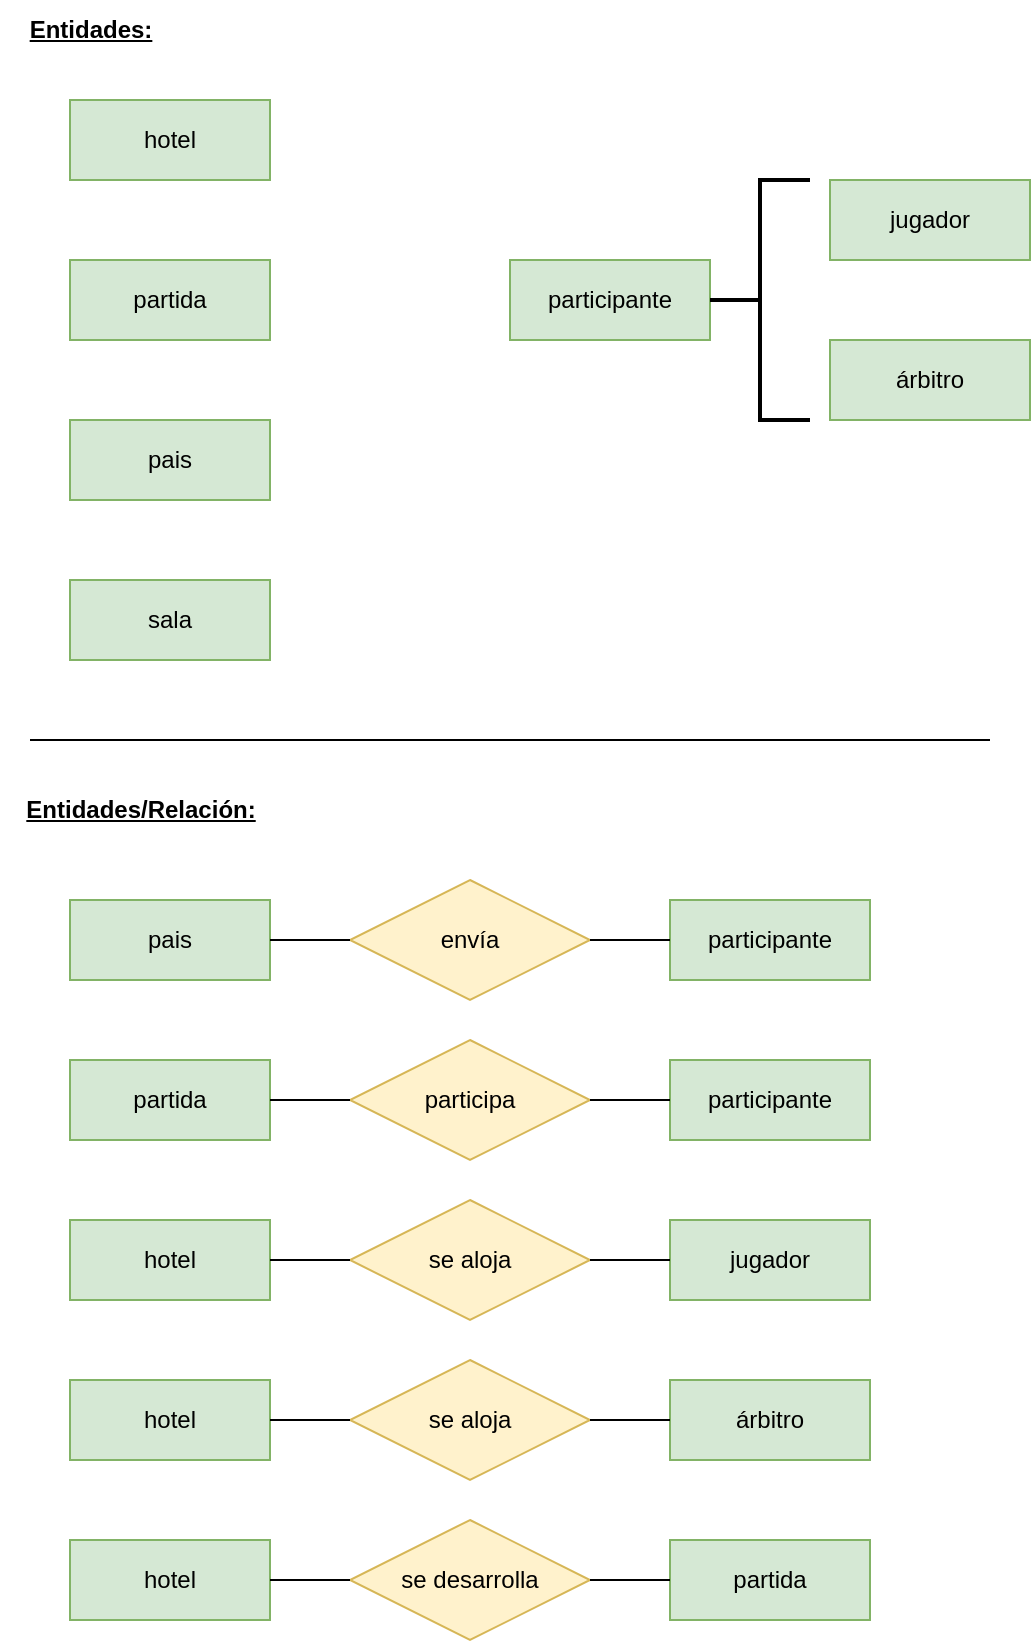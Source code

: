 <mxfile version="20.5.1" type="github" pages="3">
  <diagram id="y5XUfal_WWfr_NfrERLB" name="Paso 1">
    <mxGraphModel dx="1422" dy="771" grid="1" gridSize="10" guides="1" tooltips="1" connect="1" arrows="1" fold="1" page="1" pageScale="1" pageWidth="827" pageHeight="1169" math="0" shadow="0">
      <root>
        <mxCell id="0" />
        <mxCell id="1" parent="0" />
        <mxCell id="mf_rUM0DfAvlbjwJOTAf-2" value="jugador" style="whiteSpace=wrap;html=1;align=center;fillColor=#d5e8d4;strokeColor=#82b366;" parent="1" vertex="1">
          <mxGeometry x="480" y="480" width="100" height="40" as="geometry" />
        </mxCell>
        <mxCell id="mf_rUM0DfAvlbjwJOTAf-3" value="árbitro" style="whiteSpace=wrap;html=1;align=center;fillColor=#d5e8d4;strokeColor=#82b366;" parent="1" vertex="1">
          <mxGeometry x="480" y="560" width="100" height="40" as="geometry" />
        </mxCell>
        <mxCell id="mf_rUM0DfAvlbjwJOTAf-4" value="participante" style="whiteSpace=wrap;html=1;align=center;fillColor=#d5e8d4;strokeColor=#82b366;" parent="1" vertex="1">
          <mxGeometry x="320" y="520" width="100" height="40" as="geometry" />
        </mxCell>
        <mxCell id="mf_rUM0DfAvlbjwJOTAf-6" value="pais" style="whiteSpace=wrap;html=1;align=center;fillColor=#d5e8d4;strokeColor=#82b366;" parent="1" vertex="1">
          <mxGeometry x="100" y="600" width="100" height="40" as="geometry" />
        </mxCell>
        <mxCell id="mf_rUM0DfAvlbjwJOTAf-7" value="partida" style="whiteSpace=wrap;html=1;align=center;fillColor=#d5e8d4;strokeColor=#82b366;" parent="1" vertex="1">
          <mxGeometry x="100" y="520" width="100" height="40" as="geometry" />
        </mxCell>
        <mxCell id="mf_rUM0DfAvlbjwJOTAf-8" value="hotel" style="whiteSpace=wrap;html=1;align=center;fillColor=#d5e8d4;strokeColor=#82b366;" parent="1" vertex="1">
          <mxGeometry x="100" y="440" width="100" height="40" as="geometry" />
        </mxCell>
        <mxCell id="mf_rUM0DfAvlbjwJOTAf-16" value="participante" style="whiteSpace=wrap;html=1;align=center;fillColor=#d5e8d4;strokeColor=#82b366;" parent="1" vertex="1">
          <mxGeometry x="400" y="840" width="100" height="40" as="geometry" />
        </mxCell>
        <mxCell id="mf_rUM0DfAvlbjwJOTAf-17" value="envía" style="shape=rhombus;perimeter=rhombusPerimeter;whiteSpace=wrap;html=1;align=center;fillColor=#fff2cc;strokeColor=#d6b656;" parent="1" vertex="1">
          <mxGeometry x="240" y="830" width="120" height="60" as="geometry" />
        </mxCell>
        <mxCell id="mf_rUM0DfAvlbjwJOTAf-18" value="pais" style="whiteSpace=wrap;html=1;align=center;fillColor=#d5e8d4;strokeColor=#82b366;" parent="1" vertex="1">
          <mxGeometry x="100" y="840" width="100" height="40" as="geometry" />
        </mxCell>
        <mxCell id="mf_rUM0DfAvlbjwJOTAf-19" value="partida" style="whiteSpace=wrap;html=1;align=center;fillColor=#d5e8d4;strokeColor=#82b366;" parent="1" vertex="1">
          <mxGeometry x="100" y="920" width="100" height="40" as="geometry" />
        </mxCell>
        <mxCell id="mf_rUM0DfAvlbjwJOTAf-20" value="hotel" style="whiteSpace=wrap;html=1;align=center;fillColor=#d5e8d4;strokeColor=#82b366;" parent="1" vertex="1">
          <mxGeometry x="100" y="1000" width="100" height="40" as="geometry" />
        </mxCell>
        <mxCell id="mf_rUM0DfAvlbjwJOTAf-21" value="jugador" style="whiteSpace=wrap;html=1;align=center;fillColor=#d5e8d4;strokeColor=#82b366;" parent="1" vertex="1">
          <mxGeometry x="400" y="1000" width="100" height="40" as="geometry" />
        </mxCell>
        <mxCell id="mf_rUM0DfAvlbjwJOTAf-22" value="árbitro" style="whiteSpace=wrap;html=1;align=center;fillColor=#d5e8d4;strokeColor=#82b366;" parent="1" vertex="1">
          <mxGeometry x="400" y="1080" width="100" height="40" as="geometry" />
        </mxCell>
        <mxCell id="mf_rUM0DfAvlbjwJOTAf-23" value="hotel" style="whiteSpace=wrap;html=1;align=center;fillColor=#d5e8d4;strokeColor=#82b366;" parent="1" vertex="1">
          <mxGeometry x="100" y="1080" width="100" height="40" as="geometry" />
        </mxCell>
        <mxCell id="mf_rUM0DfAvlbjwJOTAf-24" value="se aloja" style="shape=rhombus;perimeter=rhombusPerimeter;whiteSpace=wrap;html=1;align=center;fillColor=#fff2cc;strokeColor=#d6b656;" parent="1" vertex="1">
          <mxGeometry x="240" y="990" width="120" height="60" as="geometry" />
        </mxCell>
        <mxCell id="mf_rUM0DfAvlbjwJOTAf-25" value="se aloja" style="shape=rhombus;perimeter=rhombusPerimeter;whiteSpace=wrap;html=1;align=center;fillColor=#fff2cc;strokeColor=#d6b656;" parent="1" vertex="1">
          <mxGeometry x="240" y="1070" width="120" height="60" as="geometry" />
        </mxCell>
        <mxCell id="mf_rUM0DfAvlbjwJOTAf-26" value="hotel" style="whiteSpace=wrap;html=1;align=center;fillColor=#d5e8d4;strokeColor=#82b366;" parent="1" vertex="1">
          <mxGeometry x="100" y="1160" width="100" height="40" as="geometry" />
        </mxCell>
        <mxCell id="mf_rUM0DfAvlbjwJOTAf-27" value="se desarrolla" style="shape=rhombus;perimeter=rhombusPerimeter;whiteSpace=wrap;html=1;align=center;fillColor=#fff2cc;strokeColor=#d6b656;" parent="1" vertex="1">
          <mxGeometry x="240" y="1150" width="120" height="60" as="geometry" />
        </mxCell>
        <mxCell id="mf_rUM0DfAvlbjwJOTAf-28" value="partida" style="whiteSpace=wrap;html=1;align=center;fillColor=#d5e8d4;strokeColor=#82b366;" parent="1" vertex="1">
          <mxGeometry x="400" y="1160" width="100" height="40" as="geometry" />
        </mxCell>
        <mxCell id="mf_rUM0DfAvlbjwJOTAf-29" value="sala" style="whiteSpace=wrap;html=1;align=center;fillColor=#d5e8d4;strokeColor=#82b366;" parent="1" vertex="1">
          <mxGeometry x="100" y="680" width="100" height="40" as="geometry" />
        </mxCell>
        <mxCell id="mf_rUM0DfAvlbjwJOTAf-30" value="" style="endArrow=none;html=1;rounded=0;" parent="1" edge="1">
          <mxGeometry relative="1" as="geometry">
            <mxPoint x="80" y="760" as="sourcePoint" />
            <mxPoint x="560" y="760" as="targetPoint" />
          </mxGeometry>
        </mxCell>
        <mxCell id="mf_rUM0DfAvlbjwJOTAf-31" value="Entidades/Relación:" style="text;html=1;align=center;verticalAlign=middle;resizable=0;points=[];autosize=1;strokeColor=none;fillColor=none;fontStyle=5" parent="1" vertex="1">
          <mxGeometry x="65" y="780" width="140" height="30" as="geometry" />
        </mxCell>
        <mxCell id="mf_rUM0DfAvlbjwJOTAf-33" value="Entidades:" style="text;html=1;align=center;verticalAlign=middle;resizable=0;points=[];autosize=1;strokeColor=none;fillColor=none;fontStyle=5" parent="1" vertex="1">
          <mxGeometry x="65" y="390" width="90" height="30" as="geometry" />
        </mxCell>
        <mxCell id="mf_rUM0DfAvlbjwJOTAf-34" value="participante" style="whiteSpace=wrap;html=1;align=center;fillColor=#d5e8d4;strokeColor=#82b366;" parent="1" vertex="1">
          <mxGeometry x="400" y="920" width="100" height="40" as="geometry" />
        </mxCell>
        <mxCell id="mf_rUM0DfAvlbjwJOTAf-35" value="participa" style="shape=rhombus;perimeter=rhombusPerimeter;whiteSpace=wrap;html=1;align=center;fillColor=#fff2cc;strokeColor=#d6b656;" parent="1" vertex="1">
          <mxGeometry x="240" y="910" width="120" height="60" as="geometry" />
        </mxCell>
        <mxCell id="bBIP0MnH46pjAkWKAPa2-1" value="" style="strokeWidth=2;html=1;shape=mxgraph.flowchart.annotation_2;align=left;labelPosition=right;pointerEvents=1;" parent="1" vertex="1">
          <mxGeometry x="420" y="480" width="50" height="120" as="geometry" />
        </mxCell>
        <mxCell id="VUbBB3fifzyqJYQHjIkV-1" value="" style="endArrow=none;html=1;rounded=0;exitX=1;exitY=0.5;exitDx=0;exitDy=0;entryX=0;entryY=0.5;entryDx=0;entryDy=0;" parent="1" source="mf_rUM0DfAvlbjwJOTAf-18" target="mf_rUM0DfAvlbjwJOTAf-17" edge="1">
          <mxGeometry relative="1" as="geometry">
            <mxPoint x="250" y="810" as="sourcePoint" />
            <mxPoint x="410" y="810" as="targetPoint" />
          </mxGeometry>
        </mxCell>
        <mxCell id="VUbBB3fifzyqJYQHjIkV-2" value="" style="endArrow=none;html=1;rounded=0;exitX=1;exitY=0.5;exitDx=0;exitDy=0;entryX=0;entryY=0.5;entryDx=0;entryDy=0;" parent="1" source="mf_rUM0DfAvlbjwJOTAf-17" target="mf_rUM0DfAvlbjwJOTAf-16" edge="1">
          <mxGeometry relative="1" as="geometry">
            <mxPoint x="360" y="820" as="sourcePoint" />
            <mxPoint x="520" y="820" as="targetPoint" />
          </mxGeometry>
        </mxCell>
        <mxCell id="VUbBB3fifzyqJYQHjIkV-3" value="" style="endArrow=none;html=1;rounded=0;exitX=1;exitY=0.5;exitDx=0;exitDy=0;entryX=0;entryY=0.5;entryDx=0;entryDy=0;" parent="1" source="mf_rUM0DfAvlbjwJOTAf-19" target="mf_rUM0DfAvlbjwJOTAf-35" edge="1">
          <mxGeometry relative="1" as="geometry">
            <mxPoint x="230" y="900" as="sourcePoint" />
            <mxPoint x="390" y="900" as="targetPoint" />
          </mxGeometry>
        </mxCell>
        <mxCell id="VUbBB3fifzyqJYQHjIkV-4" value="" style="endArrow=none;html=1;rounded=0;exitX=1;exitY=0.5;exitDx=0;exitDy=0;entryX=0;entryY=0.5;entryDx=0;entryDy=0;" parent="1" source="mf_rUM0DfAvlbjwJOTAf-35" target="mf_rUM0DfAvlbjwJOTAf-34" edge="1">
          <mxGeometry relative="1" as="geometry">
            <mxPoint x="360" y="910" as="sourcePoint" />
            <mxPoint x="520" y="910" as="targetPoint" />
          </mxGeometry>
        </mxCell>
        <mxCell id="VUbBB3fifzyqJYQHjIkV-5" value="" style="endArrow=none;html=1;rounded=0;exitX=1;exitY=0.5;exitDx=0;exitDy=0;entryX=0;entryY=0.5;entryDx=0;entryDy=0;" parent="1" source="mf_rUM0DfAvlbjwJOTAf-20" target="mf_rUM0DfAvlbjwJOTAf-24" edge="1">
          <mxGeometry relative="1" as="geometry">
            <mxPoint x="270" y="1000" as="sourcePoint" />
            <mxPoint x="430" y="1000" as="targetPoint" />
          </mxGeometry>
        </mxCell>
        <mxCell id="VUbBB3fifzyqJYQHjIkV-6" value="" style="endArrow=none;html=1;rounded=0;exitX=1;exitY=0.5;exitDx=0;exitDy=0;entryX=0;entryY=0.5;entryDx=0;entryDy=0;" parent="1" source="mf_rUM0DfAvlbjwJOTAf-24" target="mf_rUM0DfAvlbjwJOTAf-21" edge="1">
          <mxGeometry relative="1" as="geometry">
            <mxPoint x="370" y="970" as="sourcePoint" />
            <mxPoint x="530" y="970" as="targetPoint" />
          </mxGeometry>
        </mxCell>
        <mxCell id="VUbBB3fifzyqJYQHjIkV-7" value="" style="endArrow=none;html=1;rounded=0;exitX=1;exitY=0.5;exitDx=0;exitDy=0;entryX=0;entryY=0.5;entryDx=0;entryDy=0;" parent="1" source="mf_rUM0DfAvlbjwJOTAf-23" target="mf_rUM0DfAvlbjwJOTAf-25" edge="1">
          <mxGeometry relative="1" as="geometry">
            <mxPoint x="210" y="1060" as="sourcePoint" />
            <mxPoint x="370" y="1060" as="targetPoint" />
          </mxGeometry>
        </mxCell>
        <mxCell id="VUbBB3fifzyqJYQHjIkV-8" value="" style="endArrow=none;html=1;rounded=0;exitX=1;exitY=0.5;exitDx=0;exitDy=0;entryX=0;entryY=0.5;entryDx=0;entryDy=0;" parent="1" source="mf_rUM0DfAvlbjwJOTAf-25" target="mf_rUM0DfAvlbjwJOTAf-22" edge="1">
          <mxGeometry relative="1" as="geometry">
            <mxPoint x="370" y="1060" as="sourcePoint" />
            <mxPoint x="530" y="1060" as="targetPoint" />
          </mxGeometry>
        </mxCell>
        <mxCell id="VUbBB3fifzyqJYQHjIkV-9" value="" style="endArrow=none;html=1;rounded=0;exitX=1;exitY=0.5;exitDx=0;exitDy=0;entryX=0;entryY=0.5;entryDx=0;entryDy=0;" parent="1" source="mf_rUM0DfAvlbjwJOTAf-26" target="mf_rUM0DfAvlbjwJOTAf-27" edge="1">
          <mxGeometry relative="1" as="geometry">
            <mxPoint x="230" y="1150" as="sourcePoint" />
            <mxPoint x="390" y="1150" as="targetPoint" />
          </mxGeometry>
        </mxCell>
        <mxCell id="VUbBB3fifzyqJYQHjIkV-10" value="" style="endArrow=none;html=1;rounded=0;exitX=1;exitY=0.5;exitDx=0;exitDy=0;entryX=0;entryY=0.5;entryDx=0;entryDy=0;" parent="1" source="mf_rUM0DfAvlbjwJOTAf-27" target="mf_rUM0DfAvlbjwJOTAf-28" edge="1">
          <mxGeometry relative="1" as="geometry">
            <mxPoint x="390" y="1140" as="sourcePoint" />
            <mxPoint x="550" y="1140" as="targetPoint" />
          </mxGeometry>
        </mxCell>
      </root>
    </mxGraphModel>
  </diagram>
  <diagram name="Paso 2" id="uXtxZWYEkeV6gsEUnCSw">
    <mxGraphModel dx="1422" dy="771" grid="1" gridSize="10" guides="1" tooltips="1" connect="1" arrows="1" fold="1" page="1" pageScale="1" pageWidth="827" pageHeight="1169" math="0" shadow="0">
      <root>
        <mxCell id="fRPFVRGse069R39KVq__-0" />
        <mxCell id="fRPFVRGse069R39KVq__-1" parent="fRPFVRGse069R39KVq__-0" />
        <mxCell id="fRPFVRGse069R39KVq__-3" value="jugador" style="whiteSpace=wrap;html=1;align=center;fillColor=#d5e8d4;strokeColor=#82b366;" parent="fRPFVRGse069R39KVq__-1" vertex="1">
          <mxGeometry x="320" y="980" width="100" height="40" as="geometry" />
        </mxCell>
        <mxCell id="fRPFVRGse069R39KVq__-4" value="árbitro" style="whiteSpace=wrap;html=1;align=center;fillColor=#d5e8d4;strokeColor=#82b366;" parent="fRPFVRGse069R39KVq__-1" vertex="1">
          <mxGeometry x="520" y="980" width="100" height="40" as="geometry" />
        </mxCell>
        <mxCell id="fRPFVRGse069R39KVq__-5" value="participante" style="whiteSpace=wrap;html=1;align=center;fillColor=#d5e8d4;strokeColor=#82b366;" parent="fRPFVRGse069R39KVq__-1" vertex="1">
          <mxGeometry x="420" y="780" width="100" height="40" as="geometry" />
        </mxCell>
        <mxCell id="fRPFVRGse069R39KVq__-10" value="envían" style="shape=rhombus;perimeter=rhombusPerimeter;whiteSpace=wrap;html=1;align=center;fillColor=#fff2cc;strokeColor=#d6b656;" parent="fRPFVRGse069R39KVq__-1" vertex="1">
          <mxGeometry x="220" y="770" width="120" height="60" as="geometry" />
        </mxCell>
        <mxCell id="fRPFVRGse069R39KVq__-11" value="pais" style="whiteSpace=wrap;html=1;align=center;fillColor=#d5e8d4;strokeColor=#82b366;" parent="fRPFVRGse069R39KVq__-1" vertex="1">
          <mxGeometry x="40" y="780" width="100" height="40" as="geometry" />
        </mxCell>
        <mxCell id="fRPFVRGse069R39KVq__-12" value="partida" style="whiteSpace=wrap;html=1;align=center;fillColor=#d5e8d4;strokeColor=#82b366;" parent="fRPFVRGse069R39KVq__-1" vertex="1">
          <mxGeometry x="820" y="780" width="100" height="40" as="geometry" />
        </mxCell>
        <mxCell id="fRPFVRGse069R39KVq__-14" value="jugador" style="whiteSpace=wrap;html=1;align=center;fillColor=#d5e8d4;strokeColor=#82b366;" parent="fRPFVRGse069R39KVq__-1" vertex="1">
          <mxGeometry x="1200" y="520" width="100" height="40" as="geometry" />
        </mxCell>
        <mxCell id="fRPFVRGse069R39KVq__-15" value="árbitro" style="whiteSpace=wrap;html=1;align=center;fillColor=#d5e8d4;strokeColor=#82b366;" parent="fRPFVRGse069R39KVq__-1" vertex="1">
          <mxGeometry x="1200" y="1040" width="100" height="40" as="geometry" />
        </mxCell>
        <mxCell id="fRPFVRGse069R39KVq__-17" value="se aloja" style="shape=rhombus;perimeter=rhombusPerimeter;whiteSpace=wrap;html=1;align=center;fillColor=#fff2cc;strokeColor=#d6b656;" parent="fRPFVRGse069R39KVq__-1" vertex="1">
          <mxGeometry x="1190" y="900" width="120" height="60" as="geometry" />
        </mxCell>
        <mxCell id="fRPFVRGse069R39KVq__-18" value="se aloja" style="shape=rhombus;perimeter=rhombusPerimeter;whiteSpace=wrap;html=1;align=center;fillColor=#fff2cc;strokeColor=#d6b656;" parent="fRPFVRGse069R39KVq__-1" vertex="1">
          <mxGeometry x="1190" y="640" width="120" height="60" as="geometry" />
        </mxCell>
        <mxCell id="fRPFVRGse069R39KVq__-19" value="hotel" style="whiteSpace=wrap;html=1;align=center;fillColor=#d5e8d4;strokeColor=#82b366;" parent="fRPFVRGse069R39KVq__-1" vertex="1">
          <mxGeometry x="1200" y="780" width="100" height="40" as="geometry" />
        </mxCell>
        <mxCell id="fRPFVRGse069R39KVq__-20" value="se desarrolla" style="shape=rhombus;perimeter=rhombusPerimeter;whiteSpace=wrap;html=1;align=center;fillColor=#fff2cc;strokeColor=#d6b656;" parent="fRPFVRGse069R39KVq__-1" vertex="1">
          <mxGeometry x="1000" y="770" width="120" height="60" as="geometry" />
        </mxCell>
        <mxCell id="fRPFVRGse069R39KVq__-27" value="participa" style="shape=rhombus;perimeter=rhombusPerimeter;whiteSpace=wrap;html=1;align=center;fillColor=#fff2cc;strokeColor=#d6b656;" parent="fRPFVRGse069R39KVq__-1" vertex="1">
          <mxGeometry x="620" y="770" width="120" height="60" as="geometry" />
        </mxCell>
        <mxCell id="rLKxohLC1x3TvC_SKcAU-2" value="" style="triangle;whiteSpace=wrap;html=1;rotation=90;fillColor=#fff2cc;strokeColor=#d6b656;" parent="fRPFVRGse069R39KVq__-1" vertex="1">
          <mxGeometry x="440" y="850" width="60" height="80" as="geometry" />
        </mxCell>
        <mxCell id="rLKxohLC1x3TvC_SKcAU-3" value="" style="endArrow=none;html=1;rounded=0;exitX=0;exitY=0.5;exitDx=0;exitDy=0;entryX=0.5;entryY=1;entryDx=0;entryDy=0;" parent="fRPFVRGse069R39KVq__-1" source="rLKxohLC1x3TvC_SKcAU-2" target="fRPFVRGse069R39KVq__-5" edge="1">
          <mxGeometry relative="1" as="geometry">
            <mxPoint x="510" y="850" as="sourcePoint" />
            <mxPoint x="670" y="850" as="targetPoint" />
          </mxGeometry>
        </mxCell>
        <mxCell id="rLKxohLC1x3TvC_SKcAU-4" value="" style="endArrow=none;html=1;rounded=0;exitX=0.5;exitY=0;exitDx=0;exitDy=0;entryX=0.5;entryY=1;entryDx=0;entryDy=0;" parent="fRPFVRGse069R39KVq__-1" source="fRPFVRGse069R39KVq__-3" target="rLKxohLC1x3TvC_SKcAU-2" edge="1">
          <mxGeometry relative="1" as="geometry">
            <mxPoint x="360" y="950" as="sourcePoint" />
            <mxPoint x="520" y="950" as="targetPoint" />
          </mxGeometry>
        </mxCell>
        <mxCell id="rLKxohLC1x3TvC_SKcAU-5" value="" style="endArrow=none;html=1;rounded=0;exitX=0.5;exitY=0;exitDx=0;exitDy=0;entryX=0.5;entryY=0;entryDx=0;entryDy=0;" parent="fRPFVRGse069R39KVq__-1" source="fRPFVRGse069R39KVq__-4" target="rLKxohLC1x3TvC_SKcAU-2" edge="1">
          <mxGeometry relative="1" as="geometry">
            <mxPoint x="520" y="940" as="sourcePoint" />
            <mxPoint x="680" y="940" as="targetPoint" />
          </mxGeometry>
        </mxCell>
        <mxCell id="rLKxohLC1x3TvC_SKcAU-12" value="" style="endArrow=none;html=1;rounded=0;curved=1;edgeStyle=orthogonalEdgeStyle;" parent="fRPFVRGse069R39KVq__-1" edge="1">
          <mxGeometry relative="1" as="geometry">
            <mxPoint x="410" y="910" as="sourcePoint" />
            <mxPoint x="530" y="910" as="targetPoint" />
            <Array as="points">
              <mxPoint x="410" y="930" />
              <mxPoint x="530" y="930" />
            </Array>
          </mxGeometry>
        </mxCell>
        <mxCell id="qx2r0CfF2ODLrSSmuJQ1-0" value="" style="endArrow=none;html=1;rounded=0;curved=1;exitX=1;exitY=0.5;exitDx=0;exitDy=0;entryX=0;entryY=0.5;entryDx=0;entryDy=0;" parent="fRPFVRGse069R39KVq__-1" source="fRPFVRGse069R39KVq__-11" target="fRPFVRGse069R39KVq__-10" edge="1">
          <mxGeometry relative="1" as="geometry">
            <mxPoint x="160" y="870" as="sourcePoint" />
            <mxPoint x="320" y="870" as="targetPoint" />
          </mxGeometry>
        </mxCell>
        <mxCell id="qx2r0CfF2ODLrSSmuJQ1-1" value="" style="endArrow=none;html=1;rounded=0;curved=1;exitX=1;exitY=0.5;exitDx=0;exitDy=0;entryX=0;entryY=0.5;entryDx=0;entryDy=0;" parent="fRPFVRGse069R39KVq__-1" source="fRPFVRGse069R39KVq__-10" target="fRPFVRGse069R39KVq__-5" edge="1">
          <mxGeometry relative="1" as="geometry">
            <mxPoint x="350" y="820" as="sourcePoint" />
            <mxPoint x="510" y="820" as="targetPoint" />
          </mxGeometry>
        </mxCell>
        <mxCell id="qx2r0CfF2ODLrSSmuJQ1-2" value="" style="endArrow=none;html=1;rounded=0;curved=1;exitX=1;exitY=0.5;exitDx=0;exitDy=0;entryX=0;entryY=0.5;entryDx=0;entryDy=0;" parent="fRPFVRGse069R39KVq__-1" source="fRPFVRGse069R39KVq__-5" target="fRPFVRGse069R39KVq__-27" edge="1">
          <mxGeometry relative="1" as="geometry">
            <mxPoint x="690" y="860" as="sourcePoint" />
            <mxPoint x="850" y="860" as="targetPoint" />
          </mxGeometry>
        </mxCell>
        <mxCell id="qx2r0CfF2ODLrSSmuJQ1-3" value="" style="endArrow=none;html=1;rounded=0;curved=1;exitX=1;exitY=0.5;exitDx=0;exitDy=0;entryX=0;entryY=0.5;entryDx=0;entryDy=0;" parent="fRPFVRGse069R39KVq__-1" source="fRPFVRGse069R39KVq__-27" target="fRPFVRGse069R39KVq__-12" edge="1">
          <mxGeometry relative="1" as="geometry">
            <mxPoint x="810" y="830" as="sourcePoint" />
            <mxPoint x="970" y="830" as="targetPoint" />
          </mxGeometry>
        </mxCell>
        <mxCell id="qx2r0CfF2ODLrSSmuJQ1-4" value="" style="endArrow=none;html=1;rounded=0;curved=1;exitX=1;exitY=0.5;exitDx=0;exitDy=0;entryX=0;entryY=0.5;entryDx=0;entryDy=0;" parent="fRPFVRGse069R39KVq__-1" source="fRPFVRGse069R39KVq__-12" target="fRPFVRGse069R39KVq__-20" edge="1">
          <mxGeometry relative="1" as="geometry">
            <mxPoint x="990" y="840" as="sourcePoint" />
            <mxPoint x="1150" y="840" as="targetPoint" />
          </mxGeometry>
        </mxCell>
        <mxCell id="qx2r0CfF2ODLrSSmuJQ1-5" value="" style="endArrow=none;html=1;rounded=0;curved=1;exitX=1;exitY=0.5;exitDx=0;exitDy=0;entryX=0;entryY=0.5;entryDx=0;entryDy=0;" parent="fRPFVRGse069R39KVq__-1" source="fRPFVRGse069R39KVq__-20" target="fRPFVRGse069R39KVq__-19" edge="1">
          <mxGeometry relative="1" as="geometry">
            <mxPoint x="1190" y="840" as="sourcePoint" />
            <mxPoint x="1350" y="840" as="targetPoint" />
          </mxGeometry>
        </mxCell>
        <mxCell id="__uiDMe3oplikTKaDM3H-0" value="" style="endArrow=none;html=1;rounded=0;exitX=0.5;exitY=0;exitDx=0;exitDy=0;entryX=0.5;entryY=1;entryDx=0;entryDy=0;" parent="fRPFVRGse069R39KVq__-1" source="fRPFVRGse069R39KVq__-18" target="fRPFVRGse069R39KVq__-14" edge="1">
          <mxGeometry relative="1" as="geometry">
            <mxPoint x="1290" y="600" as="sourcePoint" />
            <mxPoint x="1450" y="600" as="targetPoint" />
          </mxGeometry>
        </mxCell>
        <mxCell id="__uiDMe3oplikTKaDM3H-1" value="" style="endArrow=none;html=1;rounded=0;exitX=0.5;exitY=1;exitDx=0;exitDy=0;entryX=0.5;entryY=0;entryDx=0;entryDy=0;" parent="fRPFVRGse069R39KVq__-1" source="fRPFVRGse069R39KVq__-18" target="fRPFVRGse069R39KVq__-19" edge="1">
          <mxGeometry relative="1" as="geometry">
            <mxPoint x="1320" y="730" as="sourcePoint" />
            <mxPoint x="1480" y="730" as="targetPoint" />
          </mxGeometry>
        </mxCell>
        <mxCell id="__uiDMe3oplikTKaDM3H-2" value="" style="endArrow=none;html=1;rounded=0;exitX=0.5;exitY=0;exitDx=0;exitDy=0;entryX=0.5;entryY=1;entryDx=0;entryDy=0;" parent="fRPFVRGse069R39KVq__-1" source="fRPFVRGse069R39KVq__-17" target="fRPFVRGse069R39KVq__-19" edge="1">
          <mxGeometry relative="1" as="geometry">
            <mxPoint x="1350" y="850" as="sourcePoint" />
            <mxPoint x="1510" y="850" as="targetPoint" />
          </mxGeometry>
        </mxCell>
        <mxCell id="__uiDMe3oplikTKaDM3H-3" value="" style="endArrow=none;html=1;rounded=0;exitX=0.5;exitY=0;exitDx=0;exitDy=0;entryX=0.5;entryY=1;entryDx=0;entryDy=0;" parent="fRPFVRGse069R39KVq__-1" source="fRPFVRGse069R39KVq__-15" target="fRPFVRGse069R39KVq__-17" edge="1">
          <mxGeometry relative="1" as="geometry">
            <mxPoint x="1290" y="990" as="sourcePoint" />
            <mxPoint x="1450" y="990" as="targetPoint" />
          </mxGeometry>
        </mxCell>
      </root>
    </mxGraphModel>
  </diagram>
  <diagram name="Paso 3" id="u_-sm_e1butk06t0HHYj">
    <mxGraphModel dx="2249" dy="771" grid="1" gridSize="10" guides="1" tooltips="1" connect="1" arrows="1" fold="1" page="1" pageScale="1" pageWidth="827" pageHeight="1169" math="0" shadow="0">
      <root>
        <mxCell id="qbrbTVUkuEOUcaq7BWh8-0" />
        <mxCell id="qbrbTVUkuEOUcaq7BWh8-1" parent="qbrbTVUkuEOUcaq7BWh8-0" />
        <mxCell id="qbrbTVUkuEOUcaq7BWh8-2" value="&lt;div align=&quot;left&quot;&gt;El club de Ajedrez IES Puerto, ha sido encargado por la Federación Internacional de Ajedrez de la organización de los próximos campeonatos mundiales &lt;br&gt;&lt;/div&gt;&lt;div align=&quot;left&quot;&gt;que se celebrarán en la mencionada localidad. Por este motivo, desea llevar a una base de datos toda la gestión relativa a participantes, alojamientos y &lt;br&gt;&lt;/div&gt;&lt;div align=&quot;left&quot;&gt;partidas. Teniendo en cuenta qué:&amp;nbsp;&amp;nbsp;&amp;nbsp; En el campeonato participan únicamente jugadores y árbitros; de ambos se requiere conocer el número de asociado, &lt;br&gt;&lt;/div&gt;&lt;div align=&quot;left&quot;&gt;nombre, dirección, teléfono de contacto y campeonatos en los que han participado. De los jugadores se precisa además el nivel de juego en una escala &lt;br&gt;&lt;/div&gt;&lt;div align=&quot;left&quot;&gt;de 1 a 10.&lt;/div&gt;&lt;div align=&quot;left&quot;&gt;&lt;br&gt;&lt;/div&gt;&lt;div align=&quot;left&quot;&gt;&amp;nbsp;&amp;nbsp;&amp;nbsp; - Ningún árbitro puede participar como jugador.&lt;br&gt;&amp;nbsp;&amp;nbsp;&amp;nbsp; - Los países envían al campeonato un conjunto de jugadores y árbitros, aunque no todos los países envían participantes. Todo jugador y árbitro es &lt;br&gt;&lt;/div&gt;&lt;div align=&quot;left&quot;&gt;&amp;nbsp;&amp;nbsp;&amp;nbsp;&amp;nbsp;&amp;nbsp; enviado por un único país. Un país puede ser representado por otro país.&lt;br&gt;&amp;nbsp;&amp;nbsp;&amp;nbsp; -&lt;b&gt; &lt;/b&gt;Cada país se identifica por un número e interesa además conocer su nombre y el número de clubes de ajedrez existentes en el mismo.&lt;br&gt;&amp;nbsp;&amp;nbsp;&amp;nbsp; - Cada partida se identifica por un código ( Cod_P ), jugada por dos jugadores y arbitrada por un árbitro. Interesa registrar las partidas que juega cada &lt;br&gt;&lt;/div&gt;&lt;div align=&quot;left&quot;&gt;&amp;nbsp;&amp;nbsp;&amp;nbsp;&amp;nbsp;&amp;nbsp; jugador y el color ( blancas o negras ) con el que juega. Ha de tenerse en cuenta que un árbitro no puede arbitrar a jugadores enviados por el mismo &lt;br&gt;&lt;/div&gt;&lt;div align=&quot;left&quot;&gt;&amp;nbsp;&amp;nbsp;&amp;nbsp;&amp;nbsp;&amp;nbsp; país que le ha enviado a él.&lt;br&gt;&amp;nbsp;&amp;nbsp;&amp;nbsp; - Todo participante participa en al menos una partida.&lt;br&gt;&amp;nbsp;&amp;nbsp;&amp;nbsp; - Tanto jugadores como árbitros se alojan en uno de los hoteles en los que se desarrollan las partidas, se desea conocer en qué hotel y en qué fechas &lt;br&gt;&lt;/div&gt;&lt;div align=&quot;left&quot;&gt;&amp;nbsp;&amp;nbsp;&amp;nbsp;&amp;nbsp;&amp;nbsp; se ha alojado cada uno de los participantes. Los participantes pueden no permanecer en el Puerto durante todo el campeonato, sino acudir cuando &lt;br&gt;&lt;/div&gt;&lt;div align=&quot;left&quot;&gt;&amp;nbsp;&amp;nbsp;&amp;nbsp;&amp;nbsp;&amp;nbsp; tienen que jugar alguna partida alojándose en el mismo o distinto hotel. De cada hotel, se desea conocer el nombre, la dirección y el número de teléfono&lt;b&gt;.&lt;br&gt;&lt;/b&gt;&amp;nbsp;&amp;nbsp;&amp;nbsp; -&lt;b&gt; El campeonato se desarrolla a lo largo de una serie de jornadas (año, mes, día) y cada partida tiene lugar en una de las jornadas aunque no tengan &lt;br&gt;&lt;/b&gt;&lt;/div&gt;&lt;div align=&quot;left&quot;&gt;&lt;b&gt;&amp;nbsp;&amp;nbsp;&amp;nbsp;&amp;nbsp;&amp;nbsp; lugar partidas todas las jornadas.&lt;/b&gt;&lt;br&gt;&amp;nbsp;&amp;nbsp;&amp;nbsp; - Cada partida se celebra en una de las salas de las que pueden disponer los hoteles, se desea conocer el número de entradas vendidas en la sala &lt;br&gt;&lt;/div&gt;&lt;div align=&quot;left&quot;&gt;&amp;nbsp;&amp;nbsp;&amp;nbsp;&amp;nbsp;&amp;nbsp; para cada partida. De cada sala, se desea conocer la capacidad y medios de que dispone (radio, televisión, vídeo...) para facilitar la retransmisión &lt;br&gt;&lt;/div&gt;&lt;div align=&quot;left&quot;&gt;&amp;nbsp;&amp;nbsp;&amp;nbsp;&amp;nbsp;&amp;nbsp; de los encuentros. Una sala puede disponer de varios medios distintos.&lt;br&gt;&amp;nbsp;&amp;nbsp;&amp;nbsp; - De cada partida se pretende registrar todos los movimientos que la componen, la identificación de movimiento se establece en base a un número de &lt;br&gt;&lt;/div&gt;&lt;div align=&quot;left&quot;&gt;&amp;nbsp;&amp;nbsp;&amp;nbsp;&amp;nbsp;&amp;nbsp; orden dentro de cada partida: para cada movimiento se guardan la jugaday un breve comentario realizado por un experto.&lt;/div&gt;" style="text;html=1;align=left;verticalAlign=middle;resizable=0;points=[];autosize=1;strokeColor=none;fillColor=none;" parent="qbrbTVUkuEOUcaq7BWh8-1" vertex="1">
          <mxGeometry width="880" height="360" as="geometry" />
        </mxCell>
        <mxCell id="qbrbTVUkuEOUcaq7BWh8-3" value="jugador" style="whiteSpace=wrap;html=1;align=center;fillColor=#d5e8d4;strokeColor=#82b366;" parent="qbrbTVUkuEOUcaq7BWh8-1" vertex="1">
          <mxGeometry x="320" y="980" width="100" height="40" as="geometry" />
        </mxCell>
        <mxCell id="qbrbTVUkuEOUcaq7BWh8-4" value="árbitro" style="whiteSpace=wrap;html=1;align=center;fillColor=#d5e8d4;strokeColor=#82b366;" parent="qbrbTVUkuEOUcaq7BWh8-1" vertex="1">
          <mxGeometry x="520" y="980" width="100" height="40" as="geometry" />
        </mxCell>
        <mxCell id="qbrbTVUkuEOUcaq7BWh8-5" value="participante" style="whiteSpace=wrap;html=1;align=center;fillColor=#d5e8d4;strokeColor=#82b366;" parent="qbrbTVUkuEOUcaq7BWh8-1" vertex="1">
          <mxGeometry x="420" y="780" width="100" height="40" as="geometry" />
        </mxCell>
        <mxCell id="qbrbTVUkuEOUcaq7BWh8-6" value="envían" style="shape=rhombus;perimeter=rhombusPerimeter;whiteSpace=wrap;html=1;align=center;fillColor=#fff2cc;strokeColor=#d6b656;" parent="qbrbTVUkuEOUcaq7BWh8-1" vertex="1">
          <mxGeometry x="220" y="770" width="120" height="60" as="geometry" />
        </mxCell>
        <mxCell id="qbrbTVUkuEOUcaq7BWh8-7" value="pais" style="whiteSpace=wrap;html=1;align=center;fillColor=#d5e8d4;strokeColor=#82b366;" parent="qbrbTVUkuEOUcaq7BWh8-1" vertex="1">
          <mxGeometry x="40" y="780" width="100" height="40" as="geometry" />
        </mxCell>
        <mxCell id="qbrbTVUkuEOUcaq7BWh8-8" value="partida" style="whiteSpace=wrap;html=1;align=center;fillColor=#d5e8d4;strokeColor=#82b366;" parent="qbrbTVUkuEOUcaq7BWh8-1" vertex="1">
          <mxGeometry x="820" y="780" width="100" height="40" as="geometry" />
        </mxCell>
        <mxCell id="qbrbTVUkuEOUcaq7BWh8-9" value="jugador" style="whiteSpace=wrap;html=1;align=center;fillColor=#d5e8d4;strokeColor=#82b366;" parent="qbrbTVUkuEOUcaq7BWh8-1" vertex="1">
          <mxGeometry x="1200" y="520" width="100" height="40" as="geometry" />
        </mxCell>
        <mxCell id="qbrbTVUkuEOUcaq7BWh8-10" value="árbitro" style="whiteSpace=wrap;html=1;align=center;fillColor=#d5e8d4;strokeColor=#82b366;" parent="qbrbTVUkuEOUcaq7BWh8-1" vertex="1">
          <mxGeometry x="1200" y="1040" width="100" height="40" as="geometry" />
        </mxCell>
        <mxCell id="qbrbTVUkuEOUcaq7BWh8-11" value="se aloja" style="shape=rhombus;perimeter=rhombusPerimeter;whiteSpace=wrap;html=1;align=center;fillColor=#fff2cc;strokeColor=#d6b656;" parent="qbrbTVUkuEOUcaq7BWh8-1" vertex="1">
          <mxGeometry x="1190" y="900" width="120" height="60" as="geometry" />
        </mxCell>
        <mxCell id="qbrbTVUkuEOUcaq7BWh8-12" value="se aloja" style="shape=rhombus;perimeter=rhombusPerimeter;whiteSpace=wrap;html=1;align=center;fillColor=#fff2cc;strokeColor=#d6b656;" parent="qbrbTVUkuEOUcaq7BWh8-1" vertex="1">
          <mxGeometry x="1190" y="640" width="120" height="60" as="geometry" />
        </mxCell>
        <mxCell id="qbrbTVUkuEOUcaq7BWh8-14" value="se desarrolla" style="shape=rhombus;perimeter=rhombusPerimeter;whiteSpace=wrap;html=1;align=center;fillColor=#fff2cc;strokeColor=#d6b656;" parent="qbrbTVUkuEOUcaq7BWh8-1" vertex="1">
          <mxGeometry x="1000" y="770" width="120" height="60" as="geometry" />
        </mxCell>
        <mxCell id="qbrbTVUkuEOUcaq7BWh8-15" value="participa" style="shape=rhombus;perimeter=rhombusPerimeter;whiteSpace=wrap;html=1;align=center;fillColor=#fff2cc;strokeColor=#d6b656;" parent="qbrbTVUkuEOUcaq7BWh8-1" vertex="1">
          <mxGeometry x="620" y="770" width="120" height="60" as="geometry" />
        </mxCell>
        <mxCell id="qbrbTVUkuEOUcaq7BWh8-16" value="" style="triangle;whiteSpace=wrap;html=1;rotation=90;fillColor=#fff2cc;strokeColor=#d6b656;" parent="qbrbTVUkuEOUcaq7BWh8-1" vertex="1">
          <mxGeometry x="440" y="850" width="60" height="80" as="geometry" />
        </mxCell>
        <mxCell id="qbrbTVUkuEOUcaq7BWh8-17" value="" style="endArrow=none;html=1;rounded=0;exitX=0;exitY=0.5;exitDx=0;exitDy=0;entryX=0.5;entryY=1;entryDx=0;entryDy=0;" parent="qbrbTVUkuEOUcaq7BWh8-1" source="qbrbTVUkuEOUcaq7BWh8-16" target="qbrbTVUkuEOUcaq7BWh8-5" edge="1">
          <mxGeometry relative="1" as="geometry">
            <mxPoint x="510" y="850" as="sourcePoint" />
            <mxPoint x="670" y="850" as="targetPoint" />
          </mxGeometry>
        </mxCell>
        <mxCell id="qbrbTVUkuEOUcaq7BWh8-18" value="" style="endArrow=none;html=1;rounded=0;exitX=0.5;exitY=0;exitDx=0;exitDy=0;entryX=0.5;entryY=1;entryDx=0;entryDy=0;" parent="qbrbTVUkuEOUcaq7BWh8-1" source="qbrbTVUkuEOUcaq7BWh8-3" target="qbrbTVUkuEOUcaq7BWh8-16" edge="1">
          <mxGeometry relative="1" as="geometry">
            <mxPoint x="360" y="950" as="sourcePoint" />
            <mxPoint x="520" y="950" as="targetPoint" />
          </mxGeometry>
        </mxCell>
        <mxCell id="qbrbTVUkuEOUcaq7BWh8-19" value="" style="endArrow=none;html=1;rounded=0;exitX=0.5;exitY=0;exitDx=0;exitDy=0;entryX=0.5;entryY=0;entryDx=0;entryDy=0;" parent="qbrbTVUkuEOUcaq7BWh8-1" source="qbrbTVUkuEOUcaq7BWh8-4" target="qbrbTVUkuEOUcaq7BWh8-16" edge="1">
          <mxGeometry relative="1" as="geometry">
            <mxPoint x="520" y="940" as="sourcePoint" />
            <mxPoint x="680" y="940" as="targetPoint" />
          </mxGeometry>
        </mxCell>
        <mxCell id="qbrbTVUkuEOUcaq7BWh8-20" value="" style="endArrow=none;html=1;rounded=0;curved=1;edgeStyle=orthogonalEdgeStyle;" parent="qbrbTVUkuEOUcaq7BWh8-1" edge="1">
          <mxGeometry relative="1" as="geometry">
            <mxPoint x="410" y="910" as="sourcePoint" />
            <mxPoint x="530" y="910" as="targetPoint" />
            <Array as="points">
              <mxPoint x="410" y="930" />
              <mxPoint x="530" y="930" />
            </Array>
          </mxGeometry>
        </mxCell>
        <mxCell id="qbrbTVUkuEOUcaq7BWh8-21" value="" style="endArrow=none;html=1;rounded=0;curved=1;exitX=1;exitY=0.5;exitDx=0;exitDy=0;entryX=0;entryY=0.5;entryDx=0;entryDy=0;" parent="qbrbTVUkuEOUcaq7BWh8-1" source="qbrbTVUkuEOUcaq7BWh8-7" target="qbrbTVUkuEOUcaq7BWh8-6" edge="1">
          <mxGeometry relative="1" as="geometry">
            <mxPoint x="160" y="870" as="sourcePoint" />
            <mxPoint x="320" y="870" as="targetPoint" />
          </mxGeometry>
        </mxCell>
        <mxCell id="qbrbTVUkuEOUcaq7BWh8-22" value="" style="endArrow=none;html=1;rounded=0;curved=1;exitX=1;exitY=0.5;exitDx=0;exitDy=0;entryX=0;entryY=0.5;entryDx=0;entryDy=0;" parent="qbrbTVUkuEOUcaq7BWh8-1" source="qbrbTVUkuEOUcaq7BWh8-6" target="qbrbTVUkuEOUcaq7BWh8-5" edge="1">
          <mxGeometry relative="1" as="geometry">
            <mxPoint x="350" y="820" as="sourcePoint" />
            <mxPoint x="510" y="820" as="targetPoint" />
          </mxGeometry>
        </mxCell>
        <mxCell id="qbrbTVUkuEOUcaq7BWh8-23" value="" style="endArrow=none;html=1;rounded=0;curved=1;exitX=1;exitY=0.5;exitDx=0;exitDy=0;entryX=0;entryY=0.5;entryDx=0;entryDy=0;" parent="qbrbTVUkuEOUcaq7BWh8-1" source="qbrbTVUkuEOUcaq7BWh8-5" target="qbrbTVUkuEOUcaq7BWh8-15" edge="1">
          <mxGeometry relative="1" as="geometry">
            <mxPoint x="690" y="860" as="sourcePoint" />
            <mxPoint x="850" y="860" as="targetPoint" />
          </mxGeometry>
        </mxCell>
        <mxCell id="qbrbTVUkuEOUcaq7BWh8-24" value="" style="endArrow=none;html=1;rounded=0;curved=1;exitX=1;exitY=0.5;exitDx=0;exitDy=0;entryX=0;entryY=0.5;entryDx=0;entryDy=0;" parent="qbrbTVUkuEOUcaq7BWh8-1" source="qbrbTVUkuEOUcaq7BWh8-15" target="qbrbTVUkuEOUcaq7BWh8-8" edge="1">
          <mxGeometry relative="1" as="geometry">
            <mxPoint x="810" y="830" as="sourcePoint" />
            <mxPoint x="970" y="830" as="targetPoint" />
          </mxGeometry>
        </mxCell>
        <mxCell id="qbrbTVUkuEOUcaq7BWh8-25" value="" style="endArrow=none;html=1;rounded=0;curved=1;exitX=1;exitY=0.5;exitDx=0;exitDy=0;entryX=0;entryY=0.5;entryDx=0;entryDy=0;" parent="qbrbTVUkuEOUcaq7BWh8-1" source="qbrbTVUkuEOUcaq7BWh8-8" target="qbrbTVUkuEOUcaq7BWh8-14" edge="1">
          <mxGeometry relative="1" as="geometry">
            <mxPoint x="990" y="840" as="sourcePoint" />
            <mxPoint x="1150" y="840" as="targetPoint" />
          </mxGeometry>
        </mxCell>
        <mxCell id="qbrbTVUkuEOUcaq7BWh8-26" value="" style="endArrow=none;html=1;rounded=0;curved=1;exitX=1;exitY=0.5;exitDx=0;exitDy=0;entryX=0;entryY=0.5;entryDx=0;entryDy=0;" parent="qbrbTVUkuEOUcaq7BWh8-1" source="qbrbTVUkuEOUcaq7BWh8-14" target="e5_4rzoPvbdztJehIQ3a-41" edge="1">
          <mxGeometry relative="1" as="geometry">
            <mxPoint x="1190" y="840" as="sourcePoint" />
            <mxPoint x="1200" y="800" as="targetPoint" />
          </mxGeometry>
        </mxCell>
        <mxCell id="qbrbTVUkuEOUcaq7BWh8-27" value="" style="endArrow=none;html=1;rounded=0;exitX=0.5;exitY=0;exitDx=0;exitDy=0;entryX=0.5;entryY=1;entryDx=0;entryDy=0;" parent="qbrbTVUkuEOUcaq7BWh8-1" source="qbrbTVUkuEOUcaq7BWh8-12" target="qbrbTVUkuEOUcaq7BWh8-9" edge="1">
          <mxGeometry relative="1" as="geometry">
            <mxPoint x="1290" y="600" as="sourcePoint" />
            <mxPoint x="1450" y="600" as="targetPoint" />
          </mxGeometry>
        </mxCell>
        <mxCell id="qbrbTVUkuEOUcaq7BWh8-28" value="" style="endArrow=none;html=1;rounded=0;exitX=0.5;exitY=1;exitDx=0;exitDy=0;entryX=0.5;entryY=0;entryDx=0;entryDy=0;" parent="qbrbTVUkuEOUcaq7BWh8-1" source="qbrbTVUkuEOUcaq7BWh8-12" target="e5_4rzoPvbdztJehIQ3a-41" edge="1">
          <mxGeometry relative="1" as="geometry">
            <mxPoint x="1320" y="730" as="sourcePoint" />
            <mxPoint x="1480" y="730" as="targetPoint" />
          </mxGeometry>
        </mxCell>
        <mxCell id="qbrbTVUkuEOUcaq7BWh8-29" value="" style="endArrow=none;html=1;rounded=0;exitX=0.5;exitY=0;exitDx=0;exitDy=0;entryX=0.5;entryY=1;entryDx=0;entryDy=0;" parent="qbrbTVUkuEOUcaq7BWh8-1" source="qbrbTVUkuEOUcaq7BWh8-11" target="e5_4rzoPvbdztJehIQ3a-41" edge="1">
          <mxGeometry relative="1" as="geometry">
            <mxPoint x="1350" y="850" as="sourcePoint" />
            <mxPoint x="1510" y="850" as="targetPoint" />
          </mxGeometry>
        </mxCell>
        <mxCell id="qbrbTVUkuEOUcaq7BWh8-30" value="" style="endArrow=none;html=1;rounded=0;exitX=0.5;exitY=0;exitDx=0;exitDy=0;entryX=0.5;entryY=1;entryDx=0;entryDy=0;" parent="qbrbTVUkuEOUcaq7BWh8-1" source="qbrbTVUkuEOUcaq7BWh8-10" target="qbrbTVUkuEOUcaq7BWh8-11" edge="1">
          <mxGeometry relative="1" as="geometry">
            <mxPoint x="1290" y="990" as="sourcePoint" />
            <mxPoint x="1450" y="990" as="targetPoint" />
          </mxGeometry>
        </mxCell>
        <mxCell id="e5_4rzoPvbdztJehIQ3a-0" value="nº asociado" style="ellipse;whiteSpace=wrap;html=1;align=center;fontStyle=4;fillColor=#dae8fc;strokeColor=#6c8ebf;" parent="qbrbTVUkuEOUcaq7BWh8-1" vertex="1">
          <mxGeometry x="1060" y="1040" width="100" height="40" as="geometry" />
        </mxCell>
        <mxCell id="e5_4rzoPvbdztJehIQ3a-1" value="nombre" style="ellipse;whiteSpace=wrap;html=1;align=center;" parent="qbrbTVUkuEOUcaq7BWh8-1" vertex="1">
          <mxGeometry x="1100" y="1120" width="100" height="40" as="geometry" />
        </mxCell>
        <mxCell id="e5_4rzoPvbdztJehIQ3a-2" value="dirección" style="ellipse;whiteSpace=wrap;html=1;align=center;" parent="qbrbTVUkuEOUcaq7BWh8-1" vertex="1">
          <mxGeometry x="1200" y="1169" width="100" height="40" as="geometry" />
        </mxCell>
        <mxCell id="e5_4rzoPvbdztJehIQ3a-3" value="teléfono" style="ellipse;whiteSpace=wrap;html=1;align=center;" parent="qbrbTVUkuEOUcaq7BWh8-1" vertex="1">
          <mxGeometry x="1300" y="1120" width="100" height="40" as="geometry" />
        </mxCell>
        <mxCell id="e5_4rzoPvbdztJehIQ3a-4" value="historial campeonatos" style="ellipse;whiteSpace=wrap;html=1;align=center;" parent="qbrbTVUkuEOUcaq7BWh8-1" vertex="1">
          <mxGeometry x="1340" y="1040" width="100" height="40" as="geometry" />
        </mxCell>
        <mxCell id="e5_4rzoPvbdztJehIQ3a-5" value="nº asociado" style="ellipse;whiteSpace=wrap;html=1;align=center;fontStyle=4;fillColor=#dae8fc;strokeColor=#6c8ebf;" parent="qbrbTVUkuEOUcaq7BWh8-1" vertex="1">
          <mxGeometry x="1060" y="520" width="100" height="40" as="geometry" />
        </mxCell>
        <mxCell id="e5_4rzoPvbdztJehIQ3a-6" value="nombre" style="ellipse;whiteSpace=wrap;html=1;align=center;" parent="qbrbTVUkuEOUcaq7BWh8-1" vertex="1">
          <mxGeometry x="1060" y="460" width="100" height="40" as="geometry" />
        </mxCell>
        <mxCell id="e5_4rzoPvbdztJehIQ3a-7" value="dirección" style="ellipse;whiteSpace=wrap;html=1;align=center;" parent="qbrbTVUkuEOUcaq7BWh8-1" vertex="1">
          <mxGeometry x="1100" y="410" width="100" height="40" as="geometry" />
        </mxCell>
        <mxCell id="e5_4rzoPvbdztJehIQ3a-8" value="teléfono" style="ellipse;whiteSpace=wrap;html=1;align=center;" parent="qbrbTVUkuEOUcaq7BWh8-1" vertex="1">
          <mxGeometry x="1300" y="410" width="100" height="40" as="geometry" />
        </mxCell>
        <mxCell id="e5_4rzoPvbdztJehIQ3a-9" value="historial campeonatos" style="ellipse;whiteSpace=wrap;html=1;align=center;" parent="qbrbTVUkuEOUcaq7BWh8-1" vertex="1">
          <mxGeometry x="1340" y="460" width="100" height="40" as="geometry" />
        </mxCell>
        <mxCell id="e5_4rzoPvbdztJehIQ3a-10" value="nivel de juego" style="ellipse;whiteSpace=wrap;html=1;align=center;" parent="qbrbTVUkuEOUcaq7BWh8-1" vertex="1">
          <mxGeometry x="1340" y="520" width="100" height="40" as="geometry" />
        </mxCell>
        <mxCell id="e5_4rzoPvbdztJehIQ3a-11" value="" style="endArrow=none;html=1;rounded=0;exitX=1;exitY=0.5;exitDx=0;exitDy=0;entryX=0;entryY=0.5;entryDx=0;entryDy=0;" parent="qbrbTVUkuEOUcaq7BWh8-1" source="e5_4rzoPvbdztJehIQ3a-5" target="qbrbTVUkuEOUcaq7BWh8-9" edge="1">
          <mxGeometry relative="1" as="geometry">
            <mxPoint x="1220" y="480" as="sourcePoint" />
            <mxPoint x="1380" y="480" as="targetPoint" />
          </mxGeometry>
        </mxCell>
        <mxCell id="e5_4rzoPvbdztJehIQ3a-12" value="" style="endArrow=none;html=1;rounded=0;exitX=1;exitY=0.5;exitDx=0;exitDy=0;entryX=0;entryY=0.5;entryDx=0;entryDy=0;" parent="qbrbTVUkuEOUcaq7BWh8-1" source="qbrbTVUkuEOUcaq7BWh8-9" target="e5_4rzoPvbdztJehIQ3a-10" edge="1">
          <mxGeometry relative="1" as="geometry">
            <mxPoint x="1330" y="590" as="sourcePoint" />
            <mxPoint x="1490" y="590" as="targetPoint" />
          </mxGeometry>
        </mxCell>
        <mxCell id="e5_4rzoPvbdztJehIQ3a-13" value="" style="endArrow=none;html=1;rounded=0;exitX=1;exitY=0.5;exitDx=0;exitDy=0;entryX=0;entryY=0;entryDx=0;entryDy=0;" parent="qbrbTVUkuEOUcaq7BWh8-1" source="e5_4rzoPvbdztJehIQ3a-6" target="qbrbTVUkuEOUcaq7BWh8-9" edge="1">
          <mxGeometry relative="1" as="geometry">
            <mxPoint x="1250" y="360" as="sourcePoint" />
            <mxPoint x="1410" y="360" as="targetPoint" />
          </mxGeometry>
        </mxCell>
        <mxCell id="e5_4rzoPvbdztJehIQ3a-14" value="" style="endArrow=none;html=1;rounded=0;exitX=1;exitY=0.5;exitDx=0;exitDy=0;entryX=0.25;entryY=0;entryDx=0;entryDy=0;" parent="qbrbTVUkuEOUcaq7BWh8-1" source="e5_4rzoPvbdztJehIQ3a-7" target="qbrbTVUkuEOUcaq7BWh8-9" edge="1">
          <mxGeometry relative="1" as="geometry">
            <mxPoint x="1270" y="370" as="sourcePoint" />
            <mxPoint x="1430" y="370" as="targetPoint" />
          </mxGeometry>
        </mxCell>
        <mxCell id="e5_4rzoPvbdztJehIQ3a-15" value="" style="endArrow=none;html=1;rounded=0;exitX=0;exitY=0.5;exitDx=0;exitDy=0;entryX=0.75;entryY=0;entryDx=0;entryDy=0;" parent="qbrbTVUkuEOUcaq7BWh8-1" source="e5_4rzoPvbdztJehIQ3a-8" target="qbrbTVUkuEOUcaq7BWh8-9" edge="1">
          <mxGeometry relative="1" as="geometry">
            <mxPoint x="1380" y="390" as="sourcePoint" />
            <mxPoint x="1540" y="390" as="targetPoint" />
          </mxGeometry>
        </mxCell>
        <mxCell id="e5_4rzoPvbdztJehIQ3a-16" value="" style="endArrow=none;html=1;rounded=0;exitX=0;exitY=0.5;exitDx=0;exitDy=0;entryX=1;entryY=0;entryDx=0;entryDy=0;" parent="qbrbTVUkuEOUcaq7BWh8-1" source="e5_4rzoPvbdztJehIQ3a-9" target="qbrbTVUkuEOUcaq7BWh8-9" edge="1">
          <mxGeometry relative="1" as="geometry">
            <mxPoint x="1310" y="500" as="sourcePoint" />
            <mxPoint x="1470" y="500" as="targetPoint" />
          </mxGeometry>
        </mxCell>
        <mxCell id="e5_4rzoPvbdztJehIQ3a-19" value="" style="endArrow=none;html=1;rounded=0;exitX=1;exitY=0.5;exitDx=0;exitDy=0;entryX=0;entryY=0.5;entryDx=0;entryDy=0;" parent="qbrbTVUkuEOUcaq7BWh8-1" source="e5_4rzoPvbdztJehIQ3a-0" target="qbrbTVUkuEOUcaq7BWh8-10" edge="1">
          <mxGeometry relative="1" as="geometry">
            <mxPoint x="1170" y="1090" as="sourcePoint" />
            <mxPoint x="1330" y="1090" as="targetPoint" />
          </mxGeometry>
        </mxCell>
        <mxCell id="e5_4rzoPvbdztJehIQ3a-20" value="" style="endArrow=none;html=1;rounded=0;exitX=1;exitY=0.5;exitDx=0;exitDy=0;entryX=0;entryY=0.5;entryDx=0;entryDy=0;" parent="qbrbTVUkuEOUcaq7BWh8-1" source="qbrbTVUkuEOUcaq7BWh8-10" target="e5_4rzoPvbdztJehIQ3a-4" edge="1">
          <mxGeometry relative="1" as="geometry">
            <mxPoint x="1310" y="1020" as="sourcePoint" />
            <mxPoint x="1470" y="1020" as="targetPoint" />
          </mxGeometry>
        </mxCell>
        <mxCell id="e5_4rzoPvbdztJehIQ3a-21" value="" style="endArrow=none;html=1;rounded=0;exitX=0.75;exitY=1;exitDx=0;exitDy=0;entryX=0.5;entryY=0;entryDx=0;entryDy=0;" parent="qbrbTVUkuEOUcaq7BWh8-1" source="qbrbTVUkuEOUcaq7BWh8-10" target="e5_4rzoPvbdztJehIQ3a-3" edge="1">
          <mxGeometry relative="1" as="geometry">
            <mxPoint x="1390" y="1100" as="sourcePoint" />
            <mxPoint x="1550" y="1100" as="targetPoint" />
          </mxGeometry>
        </mxCell>
        <mxCell id="e5_4rzoPvbdztJehIQ3a-22" value="" style="endArrow=none;html=1;rounded=0;exitX=0.5;exitY=0;exitDx=0;exitDy=0;entryX=0.25;entryY=1;entryDx=0;entryDy=0;" parent="qbrbTVUkuEOUcaq7BWh8-1" source="e5_4rzoPvbdztJehIQ3a-1" target="qbrbTVUkuEOUcaq7BWh8-10" edge="1">
          <mxGeometry relative="1" as="geometry">
            <mxPoint x="1210" y="1110" as="sourcePoint" />
            <mxPoint x="1370" y="1110" as="targetPoint" />
          </mxGeometry>
        </mxCell>
        <mxCell id="e5_4rzoPvbdztJehIQ3a-23" value="" style="endArrow=none;html=1;rounded=0;exitX=0.5;exitY=1;exitDx=0;exitDy=0;entryX=0.5;entryY=0;entryDx=0;entryDy=0;" parent="qbrbTVUkuEOUcaq7BWh8-1" source="qbrbTVUkuEOUcaq7BWh8-10" target="e5_4rzoPvbdztJehIQ3a-2" edge="1">
          <mxGeometry relative="1" as="geometry">
            <mxPoint x="1270" y="1150" as="sourcePoint" />
            <mxPoint x="1430" y="1150" as="targetPoint" />
          </mxGeometry>
        </mxCell>
        <mxCell id="e5_4rzoPvbdztJehIQ3a-24" value="número pais" style="ellipse;whiteSpace=wrap;html=1;align=center;fontStyle=4;fillColor=#dae8fc;strokeColor=#6c8ebf;" parent="qbrbTVUkuEOUcaq7BWh8-1" vertex="1">
          <mxGeometry x="40" y="720" width="100" height="40" as="geometry" />
        </mxCell>
        <mxCell id="e5_4rzoPvbdztJehIQ3a-25" value="nombre país" style="ellipse;whiteSpace=wrap;html=1;align=center;" parent="qbrbTVUkuEOUcaq7BWh8-1" vertex="1">
          <mxGeometry x="-100" y="780" width="100" height="40" as="geometry" />
        </mxCell>
        <mxCell id="e5_4rzoPvbdztJehIQ3a-26" value="número de clubes" style="ellipse;whiteSpace=wrap;html=1;align=center;" parent="qbrbTVUkuEOUcaq7BWh8-1" vertex="1">
          <mxGeometry x="40" y="840" width="100" height="40" as="geometry" />
        </mxCell>
        <mxCell id="e5_4rzoPvbdztJehIQ3a-27" value="" style="endArrow=none;html=1;rounded=0;entryX=0.5;entryY=1;entryDx=0;entryDy=0;exitX=0.5;exitY=0;exitDx=0;exitDy=0;" parent="qbrbTVUkuEOUcaq7BWh8-1" source="e5_4rzoPvbdztJehIQ3a-26" target="qbrbTVUkuEOUcaq7BWh8-7" edge="1">
          <mxGeometry relative="1" as="geometry">
            <mxPoint x="-40" y="900" as="sourcePoint" />
            <mxPoint x="120" y="900" as="targetPoint" />
          </mxGeometry>
        </mxCell>
        <mxCell id="e5_4rzoPvbdztJehIQ3a-28" value="" style="endArrow=none;html=1;rounded=0;exitX=0.5;exitY=1;exitDx=0;exitDy=0;entryX=0.5;entryY=0;entryDx=0;entryDy=0;" parent="qbrbTVUkuEOUcaq7BWh8-1" source="e5_4rzoPvbdztJehIQ3a-24" target="qbrbTVUkuEOUcaq7BWh8-7" edge="1">
          <mxGeometry relative="1" as="geometry">
            <mxPoint x="100" y="770" as="sourcePoint" />
            <mxPoint x="260" y="770" as="targetPoint" />
          </mxGeometry>
        </mxCell>
        <mxCell id="e5_4rzoPvbdztJehIQ3a-29" value="" style="endArrow=none;html=1;rounded=0;exitX=1;exitY=0.5;exitDx=0;exitDy=0;entryX=0;entryY=0.5;entryDx=0;entryDy=0;" parent="qbrbTVUkuEOUcaq7BWh8-1" source="e5_4rzoPvbdztJehIQ3a-25" target="qbrbTVUkuEOUcaq7BWh8-7" edge="1">
          <mxGeometry relative="1" as="geometry">
            <mxPoint x="-70" y="710" as="sourcePoint" />
            <mxPoint x="90" y="710" as="targetPoint" />
          </mxGeometry>
        </mxCell>
        <mxCell id="e5_4rzoPvbdztJehIQ3a-32" value="Cod_P" style="ellipse;whiteSpace=wrap;html=1;align=center;fontStyle=4;fillColor=#dae8fc;strokeColor=#6c8ebf;" parent="qbrbTVUkuEOUcaq7BWh8-1" vertex="1">
          <mxGeometry x="720" y="700" width="100" height="40" as="geometry" />
        </mxCell>
        <mxCell id="e5_4rzoPvbdztJehIQ3a-33" value="que partida juega" style="ellipse;whiteSpace=wrap;html=1;align=center;" parent="qbrbTVUkuEOUcaq7BWh8-1" vertex="1">
          <mxGeometry x="920" y="700" width="100" height="40" as="geometry" />
        </mxCell>
        <mxCell id="e5_4rzoPvbdztJehIQ3a-34" value="color fichas con las que juega" style="ellipse;whiteSpace=wrap;html=1;align=center;" parent="qbrbTVUkuEOUcaq7BWh8-1" vertex="1">
          <mxGeometry x="720" y="860" width="100" height="40" as="geometry" />
        </mxCell>
        <mxCell id="e5_4rzoPvbdztJehIQ3a-35" value="comprobar que el albitro no es del mismo país que los jugadores de la partida que arbitra" style="ellipse;whiteSpace=wrap;html=1;align=center;" parent="qbrbTVUkuEOUcaq7BWh8-1" vertex="1">
          <mxGeometry x="920" y="860" width="100" height="40" as="geometry" />
        </mxCell>
        <mxCell id="e5_4rzoPvbdztJehIQ3a-37" value="" style="endArrow=none;html=1;rounded=0;entryX=1;entryY=0.5;entryDx=0;entryDy=0;exitX=0;exitY=0;exitDx=0;exitDy=0;" parent="qbrbTVUkuEOUcaq7BWh8-1" source="qbrbTVUkuEOUcaq7BWh8-8" target="e5_4rzoPvbdztJehIQ3a-32" edge="1">
          <mxGeometry relative="1" as="geometry">
            <mxPoint x="660" y="750" as="sourcePoint" />
            <mxPoint x="820" y="750" as="targetPoint" />
          </mxGeometry>
        </mxCell>
        <mxCell id="e5_4rzoPvbdztJehIQ3a-38" value="" style="endArrow=none;html=1;rounded=0;exitX=1;exitY=0;exitDx=0;exitDy=0;entryX=0;entryY=0.5;entryDx=0;entryDy=0;" parent="qbrbTVUkuEOUcaq7BWh8-1" source="qbrbTVUkuEOUcaq7BWh8-8" target="e5_4rzoPvbdztJehIQ3a-33" edge="1">
          <mxGeometry relative="1" as="geometry">
            <mxPoint x="950" y="760" as="sourcePoint" />
            <mxPoint x="1110" y="760" as="targetPoint" />
          </mxGeometry>
        </mxCell>
        <mxCell id="e5_4rzoPvbdztJehIQ3a-39" value="" style="endArrow=none;html=1;rounded=0;entryX=1;entryY=0.5;entryDx=0;entryDy=0;exitX=0;exitY=1;exitDx=0;exitDy=0;" parent="qbrbTVUkuEOUcaq7BWh8-1" source="qbrbTVUkuEOUcaq7BWh8-8" target="e5_4rzoPvbdztJehIQ3a-34" edge="1">
          <mxGeometry relative="1" as="geometry">
            <mxPoint x="740" y="950" as="sourcePoint" />
            <mxPoint x="900" y="950" as="targetPoint" />
          </mxGeometry>
        </mxCell>
        <mxCell id="e5_4rzoPvbdztJehIQ3a-40" value="" style="endArrow=none;html=1;rounded=0;entryX=0;entryY=0.5;entryDx=0;entryDy=0;exitX=1;exitY=1;exitDx=0;exitDy=0;" parent="qbrbTVUkuEOUcaq7BWh8-1" source="qbrbTVUkuEOUcaq7BWh8-8" target="e5_4rzoPvbdztJehIQ3a-35" edge="1">
          <mxGeometry relative="1" as="geometry">
            <mxPoint x="690" y="960" as="sourcePoint" />
            <mxPoint x="850" y="960" as="targetPoint" />
          </mxGeometry>
        </mxCell>
        <mxCell id="e5_4rzoPvbdztJehIQ3a-41" value="hotel" style="shape=ext;margin=3;double=1;whiteSpace=wrap;html=1;align=center;fillColor=#d5e8d4;strokeColor=#82b366;" parent="qbrbTVUkuEOUcaq7BWh8-1" vertex="1">
          <mxGeometry x="1200" y="780" width="100" height="40" as="geometry" />
        </mxCell>
        <mxCell id="e5_4rzoPvbdztJehIQ3a-42" value="fecha alojamiento" style="ellipse;whiteSpace=wrap;html=1;align=center;" parent="qbrbTVUkuEOUcaq7BWh8-1" vertex="1">
          <mxGeometry x="1360" y="910" width="100" height="40" as="geometry" />
        </mxCell>
        <mxCell id="e5_4rzoPvbdztJehIQ3a-43" value="nombre hotel" style="ellipse;whiteSpace=wrap;html=1;align=center;fontStyle=4;fillColor=#dae8fc;strokeColor=#6c8ebf;" parent="qbrbTVUkuEOUcaq7BWh8-1" vertex="1">
          <mxGeometry x="1360" y="720" width="100" height="40" as="geometry" />
        </mxCell>
        <mxCell id="e5_4rzoPvbdztJehIQ3a-44" value="dirección" style="ellipse;whiteSpace=wrap;html=1;align=center;" parent="qbrbTVUkuEOUcaq7BWh8-1" vertex="1">
          <mxGeometry x="1360" y="780" width="100" height="40" as="geometry" />
        </mxCell>
        <mxCell id="e5_4rzoPvbdztJehIQ3a-45" value="teléfono" style="ellipse;whiteSpace=wrap;html=1;align=center;" parent="qbrbTVUkuEOUcaq7BWh8-1" vertex="1">
          <mxGeometry x="1360" y="840" width="100" height="40" as="geometry" />
        </mxCell>
        <mxCell id="e5_4rzoPvbdztJehIQ3a-46" value="" style="endArrow=none;html=1;rounded=0;exitX=1;exitY=0;exitDx=0;exitDy=0;entryX=0;entryY=0.5;entryDx=0;entryDy=0;" parent="qbrbTVUkuEOUcaq7BWh8-1" source="e5_4rzoPvbdztJehIQ3a-41" target="e5_4rzoPvbdztJehIQ3a-43" edge="1">
          <mxGeometry relative="1" as="geometry">
            <mxPoint x="1350" y="690" as="sourcePoint" />
            <mxPoint x="1510" y="690" as="targetPoint" />
          </mxGeometry>
        </mxCell>
        <mxCell id="e5_4rzoPvbdztJehIQ3a-47" value="" style="endArrow=none;html=1;rounded=0;entryX=0;entryY=0.5;entryDx=0;entryDy=0;exitX=1;exitY=0.5;exitDx=0;exitDy=0;" parent="qbrbTVUkuEOUcaq7BWh8-1" source="e5_4rzoPvbdztJehIQ3a-41" target="e5_4rzoPvbdztJehIQ3a-44" edge="1">
          <mxGeometry relative="1" as="geometry">
            <mxPoint x="1170" y="850" as="sourcePoint" />
            <mxPoint x="1330" y="850" as="targetPoint" />
          </mxGeometry>
        </mxCell>
        <mxCell id="e5_4rzoPvbdztJehIQ3a-48" value="" style="endArrow=none;html=1;rounded=0;entryX=0;entryY=0.5;entryDx=0;entryDy=0;exitX=1;exitY=1;exitDx=0;exitDy=0;" parent="qbrbTVUkuEOUcaq7BWh8-1" source="e5_4rzoPvbdztJehIQ3a-41" target="e5_4rzoPvbdztJehIQ3a-45" edge="1">
          <mxGeometry relative="1" as="geometry">
            <mxPoint x="1120" y="840" as="sourcePoint" />
            <mxPoint x="1280" y="840" as="targetPoint" />
          </mxGeometry>
        </mxCell>
        <mxCell id="e5_4rzoPvbdztJehIQ3a-49" value="fecha alojamiento" style="ellipse;whiteSpace=wrap;html=1;align=center;" parent="qbrbTVUkuEOUcaq7BWh8-1" vertex="1">
          <mxGeometry x="1360" y="650" width="100" height="40" as="geometry" />
        </mxCell>
        <mxCell id="e5_4rzoPvbdztJehIQ3a-50" value="" style="endArrow=none;html=1;rounded=0;exitX=1;exitY=0.5;exitDx=0;exitDy=0;entryX=0;entryY=0.5;entryDx=0;entryDy=0;" parent="qbrbTVUkuEOUcaq7BWh8-1" source="qbrbTVUkuEOUcaq7BWh8-12" target="e5_4rzoPvbdztJehIQ3a-49" edge="1">
          <mxGeometry relative="1" as="geometry">
            <mxPoint x="1340" y="700" as="sourcePoint" />
            <mxPoint x="1500" y="700" as="targetPoint" />
          </mxGeometry>
        </mxCell>
        <mxCell id="e5_4rzoPvbdztJehIQ3a-51" value="" style="endArrow=none;html=1;rounded=0;exitX=1;exitY=0.5;exitDx=0;exitDy=0;entryX=0;entryY=0.5;entryDx=0;entryDy=0;" parent="qbrbTVUkuEOUcaq7BWh8-1" source="qbrbTVUkuEOUcaq7BWh8-11" target="e5_4rzoPvbdztJehIQ3a-42" edge="1">
          <mxGeometry relative="1" as="geometry">
            <mxPoint x="1390" y="960" as="sourcePoint" />
            <mxPoint x="1550" y="960" as="targetPoint" />
          </mxGeometry>
        </mxCell>
      </root>
    </mxGraphModel>
  </diagram>
</mxfile>
